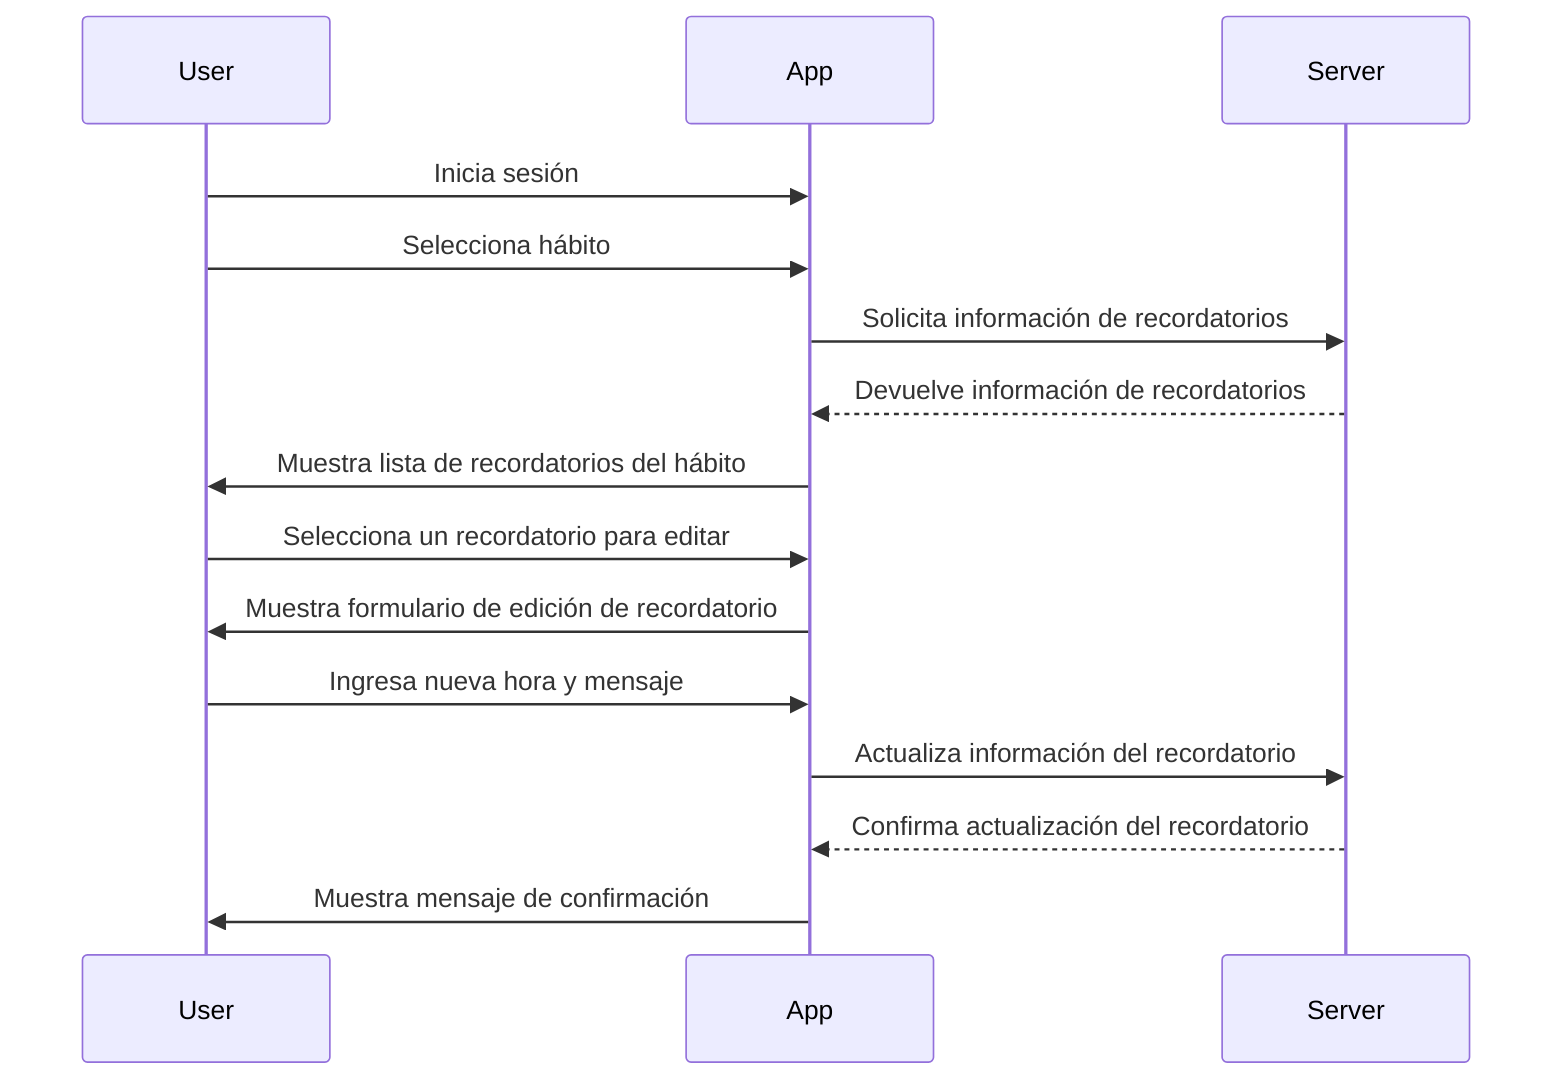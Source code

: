 sequenceDiagram
    participant User
    participant App
    participant Server
    User->>App: Inicia sesión
    User->>App: Selecciona hábito
    App->>Server: Solicita información de recordatorios
    Server-->>App: Devuelve información de recordatorios
    App->>User: Muestra lista de recordatorios del hábito
    User->>App: Selecciona un recordatorio para editar
    App->>User: Muestra formulario de edición de recordatorio
    User->>App: Ingresa nueva hora y mensaje
    App->>Server: Actualiza información del recordatorio
    Server-->>App: Confirma actualización del recordatorio
    App->>User: Muestra mensaje de confirmación
